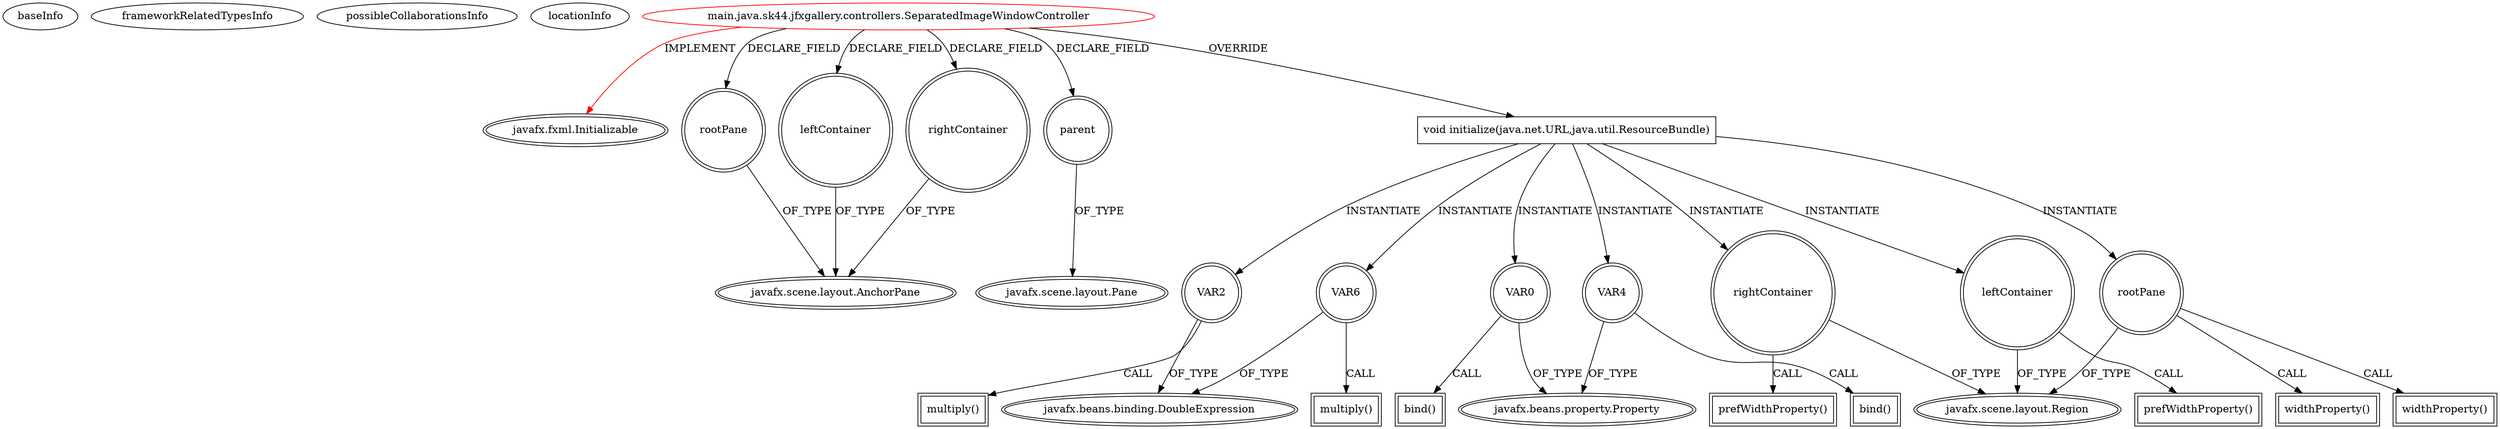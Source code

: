 digraph {
baseInfo[graphId=4199,category="extension_graph",isAnonymous=false,possibleRelation=false]
frameworkRelatedTypesInfo[0="javafx.fxml.Initializable"]
possibleCollaborationsInfo[]
locationInfo[projectName="sk44-javafx-gallery",filePath="/sk44-javafx-gallery/javafx-gallery-master/src/main/java/sk44/jfxgallery/controllers/SeparatedImageWindowController.java",contextSignature="SeparatedImageWindowController",graphId="4199"]
0[label="main.java.sk44.jfxgallery.controllers.SeparatedImageWindowController",vertexType="ROOT_CLIENT_CLASS_DECLARATION",isFrameworkType=false,color=red]
1[label="javafx.fxml.Initializable",vertexType="FRAMEWORK_INTERFACE_TYPE",isFrameworkType=true,peripheries=2]
2[label="leftContainer",vertexType="FIELD_DECLARATION",isFrameworkType=true,peripheries=2,shape=circle]
3[label="javafx.scene.layout.AnchorPane",vertexType="FRAMEWORK_CLASS_TYPE",isFrameworkType=true,peripheries=2]
4[label="parent",vertexType="FIELD_DECLARATION",isFrameworkType=true,peripheries=2,shape=circle]
5[label="javafx.scene.layout.Pane",vertexType="FRAMEWORK_CLASS_TYPE",isFrameworkType=true,peripheries=2]
6[label="rightContainer",vertexType="FIELD_DECLARATION",isFrameworkType=true,peripheries=2,shape=circle]
8[label="rootPane",vertexType="FIELD_DECLARATION",isFrameworkType=true,peripheries=2,shape=circle]
10[label="void initialize(java.net.URL,java.util.ResourceBundle)",vertexType="OVERRIDING_METHOD_DECLARATION",isFrameworkType=false,shape=box]
11[label="VAR0",vertexType="VARIABLE_EXPRESION",isFrameworkType=true,peripheries=2,shape=circle]
13[label="javafx.beans.property.Property",vertexType="FRAMEWORK_INTERFACE_TYPE",isFrameworkType=true,peripheries=2]
12[label="bind()",vertexType="INSIDE_CALL",isFrameworkType=true,peripheries=2,shape=box]
14[label="leftContainer",vertexType="VARIABLE_EXPRESION",isFrameworkType=true,peripheries=2,shape=circle]
16[label="javafx.scene.layout.Region",vertexType="FRAMEWORK_CLASS_TYPE",isFrameworkType=true,peripheries=2]
15[label="prefWidthProperty()",vertexType="INSIDE_CALL",isFrameworkType=true,peripheries=2,shape=box]
17[label="VAR2",vertexType="VARIABLE_EXPRESION",isFrameworkType=true,peripheries=2,shape=circle]
19[label="javafx.beans.binding.DoubleExpression",vertexType="FRAMEWORK_CLASS_TYPE",isFrameworkType=true,peripheries=2]
18[label="multiply()",vertexType="INSIDE_CALL",isFrameworkType=true,peripheries=2,shape=box]
20[label="rootPane",vertexType="VARIABLE_EXPRESION",isFrameworkType=true,peripheries=2,shape=circle]
21[label="widthProperty()",vertexType="INSIDE_CALL",isFrameworkType=true,peripheries=2,shape=box]
23[label="VAR4",vertexType="VARIABLE_EXPRESION",isFrameworkType=true,peripheries=2,shape=circle]
24[label="bind()",vertexType="INSIDE_CALL",isFrameworkType=true,peripheries=2,shape=box]
26[label="rightContainer",vertexType="VARIABLE_EXPRESION",isFrameworkType=true,peripheries=2,shape=circle]
27[label="prefWidthProperty()",vertexType="INSIDE_CALL",isFrameworkType=true,peripheries=2,shape=box]
29[label="VAR6",vertexType="VARIABLE_EXPRESION",isFrameworkType=true,peripheries=2,shape=circle]
30[label="multiply()",vertexType="INSIDE_CALL",isFrameworkType=true,peripheries=2,shape=box]
33[label="widthProperty()",vertexType="INSIDE_CALL",isFrameworkType=true,peripheries=2,shape=box]
0->1[label="IMPLEMENT",color=red]
0->2[label="DECLARE_FIELD"]
2->3[label="OF_TYPE"]
0->4[label="DECLARE_FIELD"]
4->5[label="OF_TYPE"]
0->6[label="DECLARE_FIELD"]
6->3[label="OF_TYPE"]
0->8[label="DECLARE_FIELD"]
8->3[label="OF_TYPE"]
0->10[label="OVERRIDE"]
10->11[label="INSTANTIATE"]
11->13[label="OF_TYPE"]
11->12[label="CALL"]
10->14[label="INSTANTIATE"]
14->16[label="OF_TYPE"]
14->15[label="CALL"]
10->17[label="INSTANTIATE"]
17->19[label="OF_TYPE"]
17->18[label="CALL"]
10->20[label="INSTANTIATE"]
20->16[label="OF_TYPE"]
20->21[label="CALL"]
10->23[label="INSTANTIATE"]
23->13[label="OF_TYPE"]
23->24[label="CALL"]
10->26[label="INSTANTIATE"]
26->16[label="OF_TYPE"]
26->27[label="CALL"]
10->29[label="INSTANTIATE"]
29->19[label="OF_TYPE"]
29->30[label="CALL"]
20->33[label="CALL"]
}
